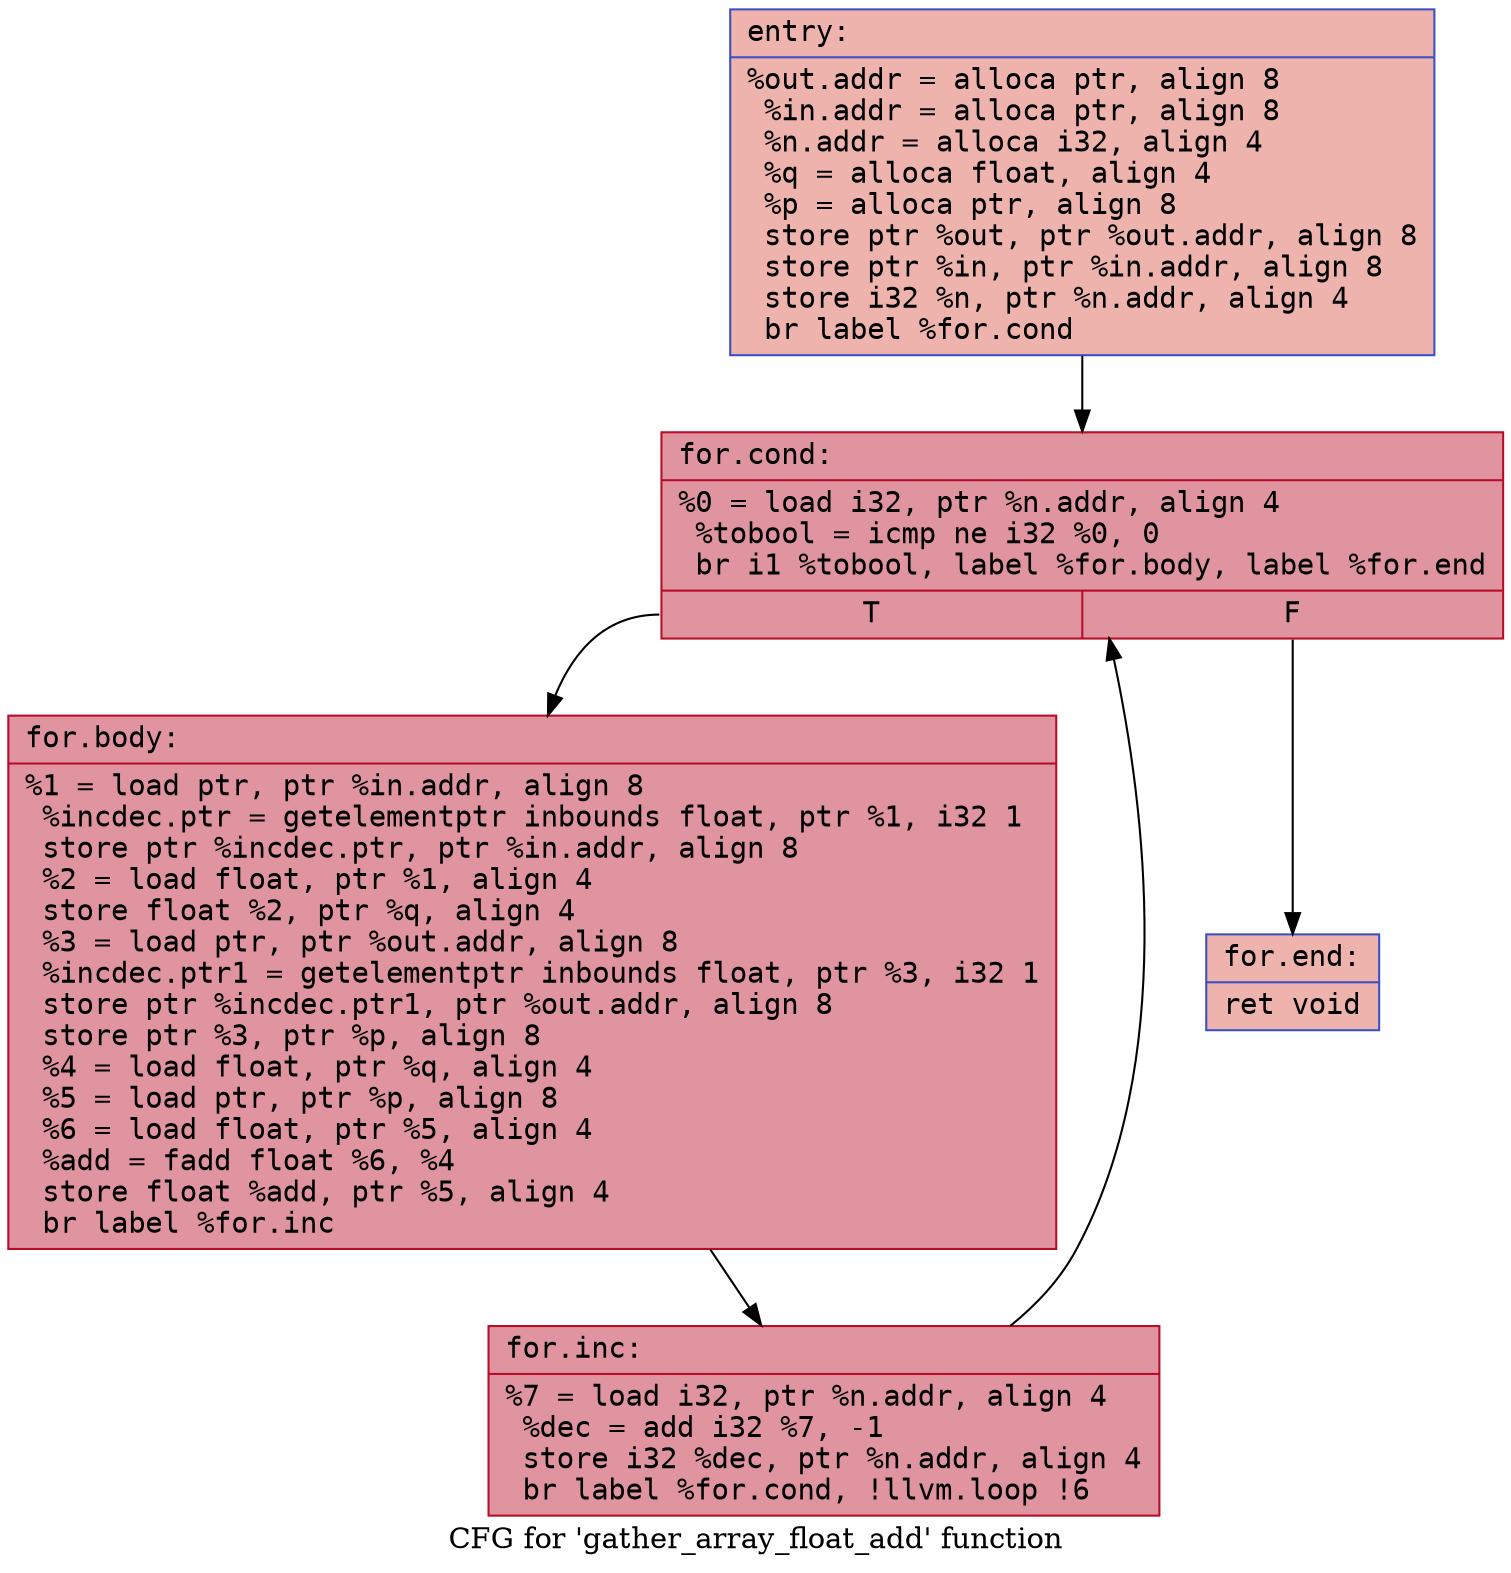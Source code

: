 digraph "CFG for 'gather_array_float_add' function" {
	label="CFG for 'gather_array_float_add' function";

	Node0x55e011c74a40 [shape=record,color="#3d50c3ff", style=filled, fillcolor="#d6524470" fontname="Courier",label="{entry:\l|  %out.addr = alloca ptr, align 8\l  %in.addr = alloca ptr, align 8\l  %n.addr = alloca i32, align 4\l  %q = alloca float, align 4\l  %p = alloca ptr, align 8\l  store ptr %out, ptr %out.addr, align 8\l  store ptr %in, ptr %in.addr, align 8\l  store i32 %n, ptr %n.addr, align 4\l  br label %for.cond\l}"];
	Node0x55e011c74a40 -> Node0x55e011c74ef0[tooltip="entry -> for.cond\nProbability 100.00%" ];
	Node0x55e011c74ef0 [shape=record,color="#b70d28ff", style=filled, fillcolor="#b70d2870" fontname="Courier",label="{for.cond:\l|  %0 = load i32, ptr %n.addr, align 4\l  %tobool = icmp ne i32 %0, 0\l  br i1 %tobool, label %for.body, label %for.end\l|{<s0>T|<s1>F}}"];
	Node0x55e011c74ef0:s0 -> Node0x55e011c750e0[tooltip="for.cond -> for.body\nProbability 96.88%" ];
	Node0x55e011c74ef0:s1 -> Node0x55e011c75160[tooltip="for.cond -> for.end\nProbability 3.12%" ];
	Node0x55e011c750e0 [shape=record,color="#b70d28ff", style=filled, fillcolor="#b70d2870" fontname="Courier",label="{for.body:\l|  %1 = load ptr, ptr %in.addr, align 8\l  %incdec.ptr = getelementptr inbounds float, ptr %1, i32 1\l  store ptr %incdec.ptr, ptr %in.addr, align 8\l  %2 = load float, ptr %1, align 4\l  store float %2, ptr %q, align 4\l  %3 = load ptr, ptr %out.addr, align 8\l  %incdec.ptr1 = getelementptr inbounds float, ptr %3, i32 1\l  store ptr %incdec.ptr1, ptr %out.addr, align 8\l  store ptr %3, ptr %p, align 8\l  %4 = load float, ptr %q, align 4\l  %5 = load ptr, ptr %p, align 8\l  %6 = load float, ptr %5, align 4\l  %add = fadd float %6, %4\l  store float %add, ptr %5, align 4\l  br label %for.inc\l}"];
	Node0x55e011c750e0 -> Node0x55e011c75c90[tooltip="for.body -> for.inc\nProbability 100.00%" ];
	Node0x55e011c75c90 [shape=record,color="#b70d28ff", style=filled, fillcolor="#b70d2870" fontname="Courier",label="{for.inc:\l|  %7 = load i32, ptr %n.addr, align 4\l  %dec = add i32 %7, -1\l  store i32 %dec, ptr %n.addr, align 4\l  br label %for.cond, !llvm.loop !6\l}"];
	Node0x55e011c75c90 -> Node0x55e011c74ef0[tooltip="for.inc -> for.cond\nProbability 100.00%" ];
	Node0x55e011c75160 [shape=record,color="#3d50c3ff", style=filled, fillcolor="#d6524470" fontname="Courier",label="{for.end:\l|  ret void\l}"];
}
